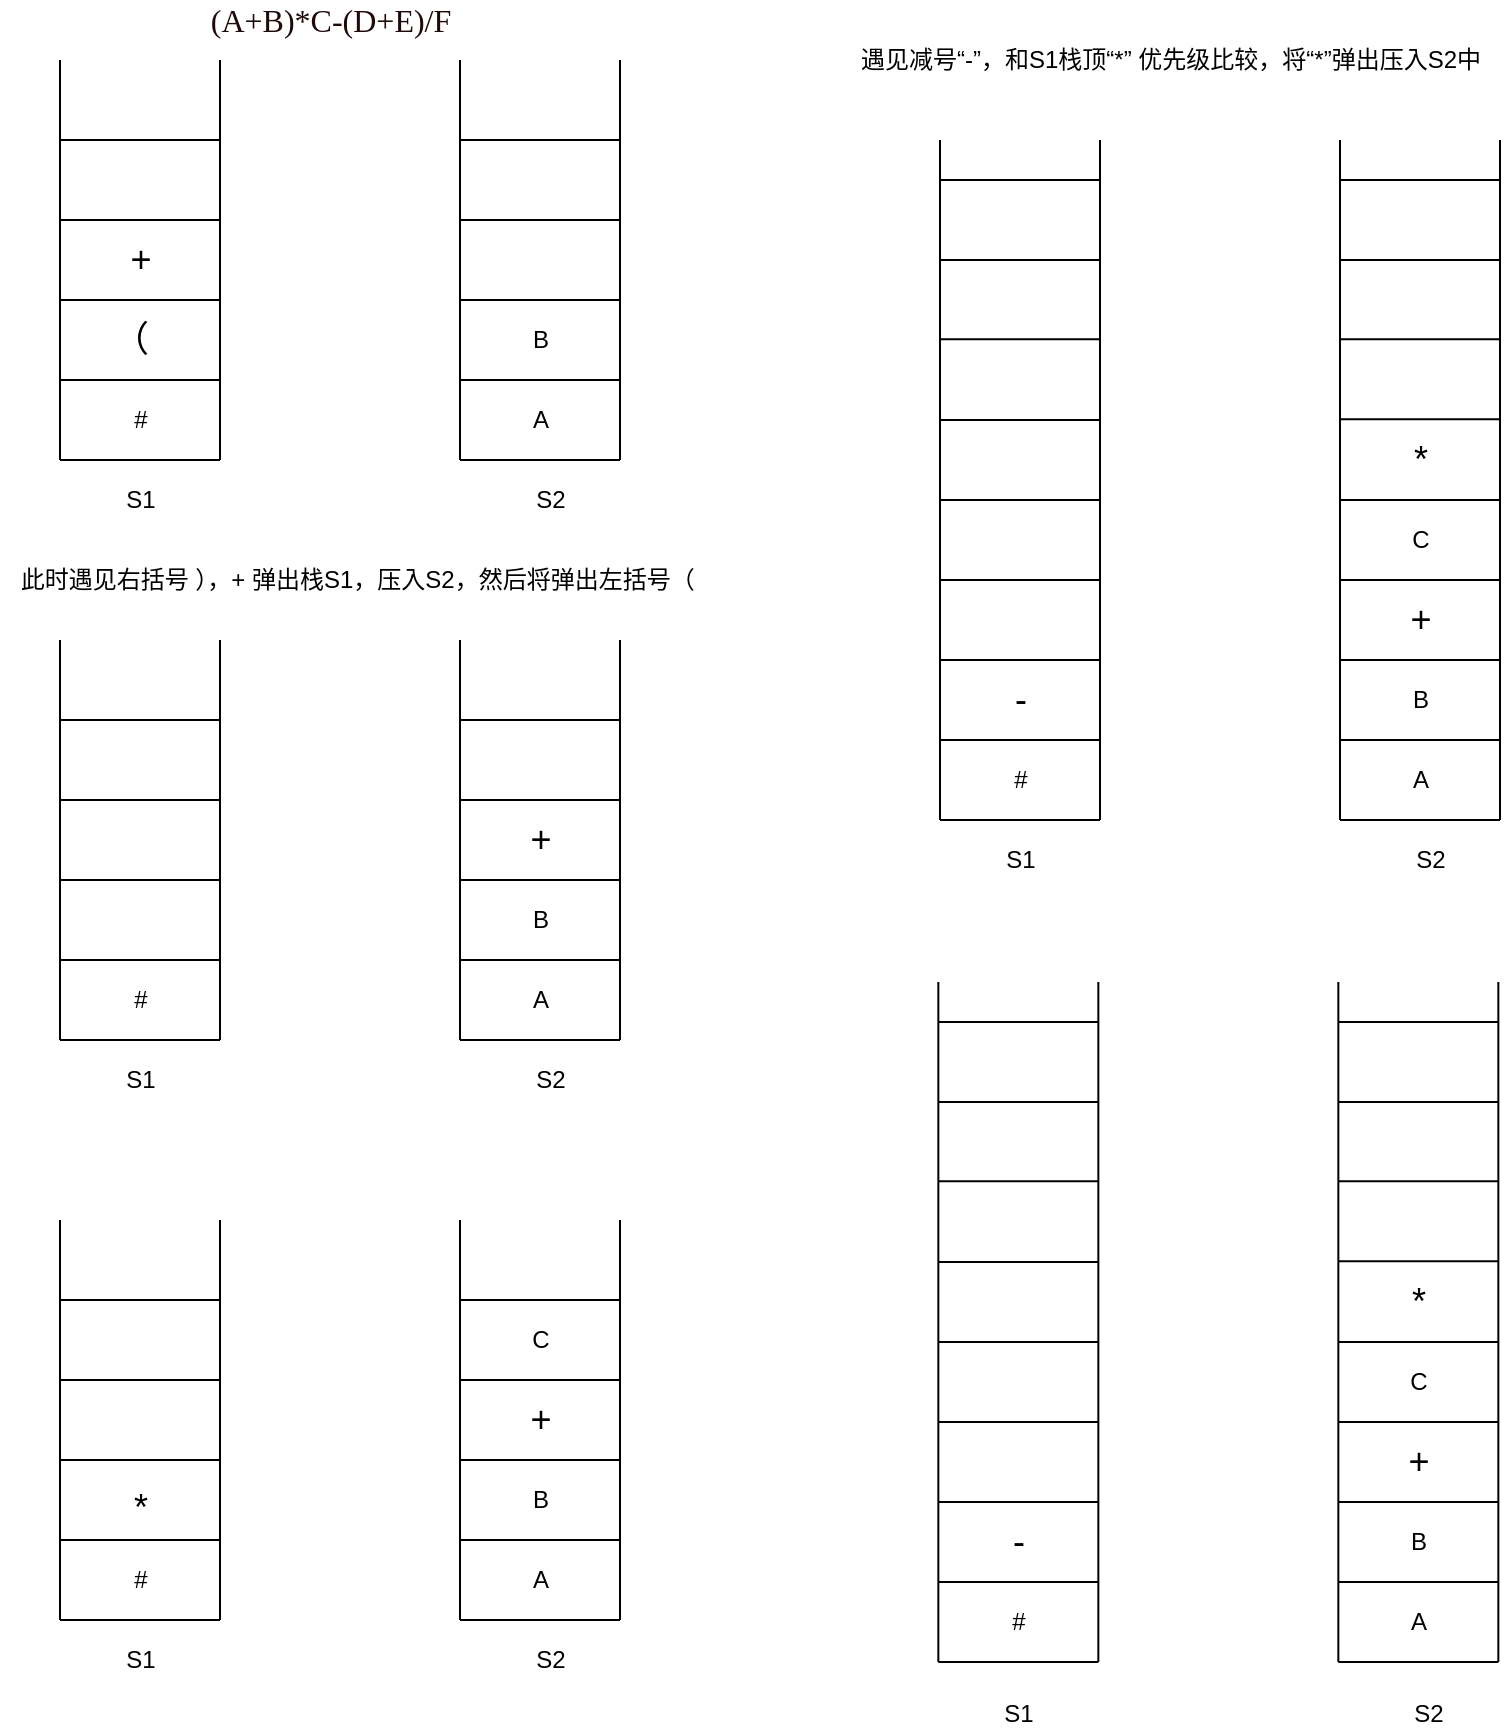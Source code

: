 <mxfile version="13.8.1" type="github">
  <diagram id="-xZGhbfr-7aLis0RJKou" name="Page-1">
    <mxGraphModel dx="828" dy="638" grid="1" gridSize="10" guides="1" tooltips="1" connect="1" arrows="1" fold="1" page="1" pageScale="1" pageWidth="827" pageHeight="1169" math="0" shadow="0">
      <root>
        <mxCell id="0" />
        <mxCell id="1" parent="0" />
        <mxCell id="ZxS1bqilCGus9LWndaY3-1" value="" style="endArrow=none;html=1;" edge="1" parent="1">
          <mxGeometry width="50" height="50" relative="1" as="geometry">
            <mxPoint x="40" y="240" as="sourcePoint" />
            <mxPoint x="40" y="40" as="targetPoint" />
          </mxGeometry>
        </mxCell>
        <mxCell id="ZxS1bqilCGus9LWndaY3-2" value="" style="endArrow=none;html=1;" edge="1" parent="1">
          <mxGeometry width="50" height="50" relative="1" as="geometry">
            <mxPoint x="120" y="240" as="sourcePoint" />
            <mxPoint x="120" y="40" as="targetPoint" />
          </mxGeometry>
        </mxCell>
        <mxCell id="ZxS1bqilCGus9LWndaY3-3" value="" style="endArrow=none;html=1;" edge="1" parent="1">
          <mxGeometry width="50" height="50" relative="1" as="geometry">
            <mxPoint x="40" y="240" as="sourcePoint" />
            <mxPoint x="120" y="240" as="targetPoint" />
          </mxGeometry>
        </mxCell>
        <mxCell id="ZxS1bqilCGus9LWndaY3-5" value="" style="endArrow=none;html=1;" edge="1" parent="1">
          <mxGeometry width="50" height="50" relative="1" as="geometry">
            <mxPoint x="40" y="200" as="sourcePoint" />
            <mxPoint x="120" y="200" as="targetPoint" />
            <Array as="points">
              <mxPoint x="70" y="200" />
            </Array>
          </mxGeometry>
        </mxCell>
        <mxCell id="ZxS1bqilCGus9LWndaY3-6" value="" style="endArrow=none;html=1;" edge="1" parent="1">
          <mxGeometry width="50" height="50" relative="1" as="geometry">
            <mxPoint x="40" y="160" as="sourcePoint" />
            <mxPoint x="120" y="160" as="targetPoint" />
          </mxGeometry>
        </mxCell>
        <mxCell id="ZxS1bqilCGus9LWndaY3-7" value="" style="endArrow=none;html=1;" edge="1" parent="1">
          <mxGeometry width="50" height="50" relative="1" as="geometry">
            <mxPoint x="40" y="120" as="sourcePoint" />
            <mxPoint x="120" y="120" as="targetPoint" />
          </mxGeometry>
        </mxCell>
        <mxCell id="ZxS1bqilCGus9LWndaY3-8" value="" style="endArrow=none;html=1;" edge="1" parent="1">
          <mxGeometry width="50" height="50" relative="1" as="geometry">
            <mxPoint x="40" y="80" as="sourcePoint" />
            <mxPoint x="120" y="80" as="targetPoint" />
          </mxGeometry>
        </mxCell>
        <mxCell id="ZxS1bqilCGus9LWndaY3-9" value="&lt;font style=&quot;font-size: 18px&quot;&gt;（&lt;/font&gt;" style="text;html=1;align=center;verticalAlign=middle;resizable=0;points=[];autosize=1;" vertex="1" parent="1">
          <mxGeometry x="60" y="170" width="30" height="20" as="geometry" />
        </mxCell>
        <mxCell id="ZxS1bqilCGus9LWndaY3-12" value="" style="endArrow=none;html=1;" edge="1" parent="1">
          <mxGeometry width="50" height="50" relative="1" as="geometry">
            <mxPoint x="240" y="240" as="sourcePoint" />
            <mxPoint x="240" y="40" as="targetPoint" />
          </mxGeometry>
        </mxCell>
        <mxCell id="ZxS1bqilCGus9LWndaY3-13" value="" style="endArrow=none;html=1;" edge="1" parent="1">
          <mxGeometry width="50" height="50" relative="1" as="geometry">
            <mxPoint x="240" y="240" as="sourcePoint" />
            <mxPoint x="320" y="240" as="targetPoint" />
          </mxGeometry>
        </mxCell>
        <mxCell id="ZxS1bqilCGus9LWndaY3-15" value="" style="endArrow=none;html=1;" edge="1" parent="1">
          <mxGeometry width="50" height="50" relative="1" as="geometry">
            <mxPoint x="320" y="240" as="sourcePoint" />
            <mxPoint x="320" y="40" as="targetPoint" />
          </mxGeometry>
        </mxCell>
        <mxCell id="ZxS1bqilCGus9LWndaY3-16" value="" style="endArrow=none;html=1;" edge="1" parent="1">
          <mxGeometry width="50" height="50" relative="1" as="geometry">
            <mxPoint x="240" y="200" as="sourcePoint" />
            <mxPoint x="320" y="200" as="targetPoint" />
          </mxGeometry>
        </mxCell>
        <mxCell id="ZxS1bqilCGus9LWndaY3-17" value="" style="endArrow=none;html=1;" edge="1" parent="1">
          <mxGeometry width="50" height="50" relative="1" as="geometry">
            <mxPoint x="240" y="160" as="sourcePoint" />
            <mxPoint x="320" y="160" as="targetPoint" />
          </mxGeometry>
        </mxCell>
        <mxCell id="ZxS1bqilCGus9LWndaY3-18" value="" style="endArrow=none;html=1;" edge="1" parent="1">
          <mxGeometry width="50" height="50" relative="1" as="geometry">
            <mxPoint x="240" y="120" as="sourcePoint" />
            <mxPoint x="320" y="120" as="targetPoint" />
          </mxGeometry>
        </mxCell>
        <mxCell id="ZxS1bqilCGus9LWndaY3-19" value="" style="endArrow=none;html=1;" edge="1" parent="1">
          <mxGeometry width="50" height="50" relative="1" as="geometry">
            <mxPoint x="240" y="80" as="sourcePoint" />
            <mxPoint x="320" y="80" as="targetPoint" />
          </mxGeometry>
        </mxCell>
        <mxCell id="ZxS1bqilCGus9LWndaY3-20" value="S1" style="text;html=1;align=center;verticalAlign=middle;resizable=0;points=[];autosize=1;" vertex="1" parent="1">
          <mxGeometry x="65" y="250" width="30" height="20" as="geometry" />
        </mxCell>
        <mxCell id="ZxS1bqilCGus9LWndaY3-21" value="S2" style="text;html=1;align=center;verticalAlign=middle;resizable=0;points=[];autosize=1;" vertex="1" parent="1">
          <mxGeometry x="270" y="250" width="30" height="20" as="geometry" />
        </mxCell>
        <mxCell id="ZxS1bqilCGus9LWndaY3-22" value="A" style="text;html=1;align=center;verticalAlign=middle;resizable=0;points=[];autosize=1;" vertex="1" parent="1">
          <mxGeometry x="270" y="210" width="20" height="20" as="geometry" />
        </mxCell>
        <mxCell id="ZxS1bqilCGus9LWndaY3-23" value="&lt;font style=&quot;font-size: 18px&quot;&gt;+&lt;/font&gt;" style="text;html=1;align=center;verticalAlign=middle;resizable=0;points=[];autosize=1;" vertex="1" parent="1">
          <mxGeometry x="65" y="130" width="30" height="20" as="geometry" />
        </mxCell>
        <mxCell id="ZxS1bqilCGus9LWndaY3-24" value="B" style="text;html=1;align=center;verticalAlign=middle;resizable=0;points=[];autosize=1;" vertex="1" parent="1">
          <mxGeometry x="270" y="170" width="20" height="20" as="geometry" />
        </mxCell>
        <mxCell id="ZxS1bqilCGus9LWndaY3-47" value="" style="endArrow=none;html=1;" edge="1" parent="1">
          <mxGeometry width="50" height="50" relative="1" as="geometry">
            <mxPoint x="40" y="530" as="sourcePoint" />
            <mxPoint x="40" y="330" as="targetPoint" />
          </mxGeometry>
        </mxCell>
        <mxCell id="ZxS1bqilCGus9LWndaY3-48" value="" style="endArrow=none;html=1;" edge="1" parent="1">
          <mxGeometry width="50" height="50" relative="1" as="geometry">
            <mxPoint x="120" y="530" as="sourcePoint" />
            <mxPoint x="120" y="330" as="targetPoint" />
          </mxGeometry>
        </mxCell>
        <mxCell id="ZxS1bqilCGus9LWndaY3-49" value="" style="endArrow=none;html=1;" edge="1" parent="1">
          <mxGeometry width="50" height="50" relative="1" as="geometry">
            <mxPoint x="40" y="530" as="sourcePoint" />
            <mxPoint x="120" y="530" as="targetPoint" />
          </mxGeometry>
        </mxCell>
        <mxCell id="ZxS1bqilCGus9LWndaY3-50" value="" style="endArrow=none;html=1;" edge="1" parent="1">
          <mxGeometry width="50" height="50" relative="1" as="geometry">
            <mxPoint x="40" y="490" as="sourcePoint" />
            <mxPoint x="120" y="490" as="targetPoint" />
            <Array as="points">
              <mxPoint x="70" y="490" />
            </Array>
          </mxGeometry>
        </mxCell>
        <mxCell id="ZxS1bqilCGus9LWndaY3-51" value="" style="endArrow=none;html=1;" edge="1" parent="1">
          <mxGeometry width="50" height="50" relative="1" as="geometry">
            <mxPoint x="40" y="450" as="sourcePoint" />
            <mxPoint x="120" y="450" as="targetPoint" />
          </mxGeometry>
        </mxCell>
        <mxCell id="ZxS1bqilCGus9LWndaY3-52" value="" style="endArrow=none;html=1;" edge="1" parent="1">
          <mxGeometry width="50" height="50" relative="1" as="geometry">
            <mxPoint x="40" y="410" as="sourcePoint" />
            <mxPoint x="120" y="410" as="targetPoint" />
          </mxGeometry>
        </mxCell>
        <mxCell id="ZxS1bqilCGus9LWndaY3-53" value="" style="endArrow=none;html=1;" edge="1" parent="1">
          <mxGeometry width="50" height="50" relative="1" as="geometry">
            <mxPoint x="40" y="370" as="sourcePoint" />
            <mxPoint x="120" y="370" as="targetPoint" />
          </mxGeometry>
        </mxCell>
        <mxCell id="ZxS1bqilCGus9LWndaY3-55" value="" style="endArrow=none;html=1;" edge="1" parent="1">
          <mxGeometry width="50" height="50" relative="1" as="geometry">
            <mxPoint x="240" y="530" as="sourcePoint" />
            <mxPoint x="240" y="330" as="targetPoint" />
          </mxGeometry>
        </mxCell>
        <mxCell id="ZxS1bqilCGus9LWndaY3-56" value="" style="endArrow=none;html=1;" edge="1" parent="1">
          <mxGeometry width="50" height="50" relative="1" as="geometry">
            <mxPoint x="240" y="530" as="sourcePoint" />
            <mxPoint x="320" y="530" as="targetPoint" />
          </mxGeometry>
        </mxCell>
        <mxCell id="ZxS1bqilCGus9LWndaY3-57" value="" style="endArrow=none;html=1;" edge="1" parent="1">
          <mxGeometry width="50" height="50" relative="1" as="geometry">
            <mxPoint x="320" y="530" as="sourcePoint" />
            <mxPoint x="320" y="330" as="targetPoint" />
          </mxGeometry>
        </mxCell>
        <mxCell id="ZxS1bqilCGus9LWndaY3-58" value="" style="endArrow=none;html=1;" edge="1" parent="1">
          <mxGeometry width="50" height="50" relative="1" as="geometry">
            <mxPoint x="240" y="490" as="sourcePoint" />
            <mxPoint x="320" y="490" as="targetPoint" />
          </mxGeometry>
        </mxCell>
        <mxCell id="ZxS1bqilCGus9LWndaY3-59" value="" style="endArrow=none;html=1;" edge="1" parent="1">
          <mxGeometry width="50" height="50" relative="1" as="geometry">
            <mxPoint x="240" y="450" as="sourcePoint" />
            <mxPoint x="320" y="450" as="targetPoint" />
          </mxGeometry>
        </mxCell>
        <mxCell id="ZxS1bqilCGus9LWndaY3-60" value="" style="endArrow=none;html=1;" edge="1" parent="1">
          <mxGeometry width="50" height="50" relative="1" as="geometry">
            <mxPoint x="240" y="410" as="sourcePoint" />
            <mxPoint x="320" y="410" as="targetPoint" />
          </mxGeometry>
        </mxCell>
        <mxCell id="ZxS1bqilCGus9LWndaY3-61" value="" style="endArrow=none;html=1;" edge="1" parent="1">
          <mxGeometry width="50" height="50" relative="1" as="geometry">
            <mxPoint x="240" y="370" as="sourcePoint" />
            <mxPoint x="320" y="370" as="targetPoint" />
          </mxGeometry>
        </mxCell>
        <mxCell id="ZxS1bqilCGus9LWndaY3-62" value="S1" style="text;html=1;align=center;verticalAlign=middle;resizable=0;points=[];autosize=1;" vertex="1" parent="1">
          <mxGeometry x="65" y="540" width="30" height="20" as="geometry" />
        </mxCell>
        <mxCell id="ZxS1bqilCGus9LWndaY3-63" value="S2" style="text;html=1;align=center;verticalAlign=middle;resizable=0;points=[];autosize=1;" vertex="1" parent="1">
          <mxGeometry x="270" y="540" width="30" height="20" as="geometry" />
        </mxCell>
        <mxCell id="ZxS1bqilCGus9LWndaY3-64" value="A" style="text;html=1;align=center;verticalAlign=middle;resizable=0;points=[];autosize=1;" vertex="1" parent="1">
          <mxGeometry x="270" y="500" width="20" height="20" as="geometry" />
        </mxCell>
        <mxCell id="ZxS1bqilCGus9LWndaY3-65" value="&lt;font style=&quot;font-size: 18px&quot;&gt;+&lt;/font&gt;" style="text;html=1;align=center;verticalAlign=middle;resizable=0;points=[];autosize=1;" vertex="1" parent="1">
          <mxGeometry x="265" y="420" width="30" height="20" as="geometry" />
        </mxCell>
        <mxCell id="ZxS1bqilCGus9LWndaY3-66" value="B" style="text;html=1;align=center;verticalAlign=middle;resizable=0;points=[];autosize=1;" vertex="1" parent="1">
          <mxGeometry x="270" y="460" width="20" height="20" as="geometry" />
        </mxCell>
        <mxCell id="ZxS1bqilCGus9LWndaY3-67" value="此时遇见右括号 ），+ 弹出栈S1，压入S2，然后将弹出左括号（&amp;nbsp;" style="text;html=1;align=center;verticalAlign=middle;resizable=0;points=[];autosize=1;" vertex="1" parent="1">
          <mxGeometry x="10" y="290" width="360" height="20" as="geometry" />
        </mxCell>
        <mxCell id="ZxS1bqilCGus9LWndaY3-68" value="&lt;span class=&quot;md-plain&quot; style=&quot;box-sizing: border-box ; color: rgb(31 , 9 , 9) ; font-family: &amp;#34;pt serif&amp;#34; , &amp;#34;times new roman&amp;#34; , &amp;#34;times&amp;#34; , serif ; font-size: 16px&quot;&gt;(A+B)*&lt;/span&gt;&lt;span class=&quot;md-plain&quot; style=&quot;box-sizing: border-box ; color: rgb(31 , 9 , 9) ; font-family: &amp;#34;pt serif&amp;#34; , &amp;#34;times new roman&amp;#34; , &amp;#34;times&amp;#34; , serif ; font-size: 16px&quot;&gt;C-(D+E)/F&lt;/span&gt;" style="text;html=1;align=center;verticalAlign=middle;resizable=0;points=[];autosize=1;" vertex="1" parent="1">
          <mxGeometry x="110" y="10" width="130" height="20" as="geometry" />
        </mxCell>
        <mxCell id="ZxS1bqilCGus9LWndaY3-152" value="" style="endArrow=none;html=1;" edge="1" parent="1">
          <mxGeometry width="50" height="50" relative="1" as="geometry">
            <mxPoint x="40" y="820" as="sourcePoint" />
            <mxPoint x="40" y="620" as="targetPoint" />
          </mxGeometry>
        </mxCell>
        <mxCell id="ZxS1bqilCGus9LWndaY3-153" value="" style="endArrow=none;html=1;" edge="1" parent="1">
          <mxGeometry width="50" height="50" relative="1" as="geometry">
            <mxPoint x="120" y="820" as="sourcePoint" />
            <mxPoint x="120" y="620" as="targetPoint" />
          </mxGeometry>
        </mxCell>
        <mxCell id="ZxS1bqilCGus9LWndaY3-154" value="" style="endArrow=none;html=1;" edge="1" parent="1">
          <mxGeometry width="50" height="50" relative="1" as="geometry">
            <mxPoint x="40" y="820" as="sourcePoint" />
            <mxPoint x="120" y="820" as="targetPoint" />
          </mxGeometry>
        </mxCell>
        <mxCell id="ZxS1bqilCGus9LWndaY3-155" value="" style="endArrow=none;html=1;" edge="1" parent="1">
          <mxGeometry width="50" height="50" relative="1" as="geometry">
            <mxPoint x="40" y="780" as="sourcePoint" />
            <mxPoint x="120" y="780" as="targetPoint" />
            <Array as="points">
              <mxPoint x="70" y="780" />
            </Array>
          </mxGeometry>
        </mxCell>
        <mxCell id="ZxS1bqilCGus9LWndaY3-156" value="" style="endArrow=none;html=1;" edge="1" parent="1">
          <mxGeometry width="50" height="50" relative="1" as="geometry">
            <mxPoint x="40" y="740" as="sourcePoint" />
            <mxPoint x="120" y="740" as="targetPoint" />
          </mxGeometry>
        </mxCell>
        <mxCell id="ZxS1bqilCGus9LWndaY3-157" value="" style="endArrow=none;html=1;" edge="1" parent="1">
          <mxGeometry width="50" height="50" relative="1" as="geometry">
            <mxPoint x="40" y="700" as="sourcePoint" />
            <mxPoint x="120" y="700" as="targetPoint" />
          </mxGeometry>
        </mxCell>
        <mxCell id="ZxS1bqilCGus9LWndaY3-158" value="" style="endArrow=none;html=1;" edge="1" parent="1">
          <mxGeometry width="50" height="50" relative="1" as="geometry">
            <mxPoint x="40" y="660" as="sourcePoint" />
            <mxPoint x="120" y="660" as="targetPoint" />
          </mxGeometry>
        </mxCell>
        <mxCell id="ZxS1bqilCGus9LWndaY3-159" value="" style="endArrow=none;html=1;" edge="1" parent="1">
          <mxGeometry width="50" height="50" relative="1" as="geometry">
            <mxPoint x="240" y="820" as="sourcePoint" />
            <mxPoint x="240" y="620" as="targetPoint" />
          </mxGeometry>
        </mxCell>
        <mxCell id="ZxS1bqilCGus9LWndaY3-160" value="" style="endArrow=none;html=1;" edge="1" parent="1">
          <mxGeometry width="50" height="50" relative="1" as="geometry">
            <mxPoint x="240" y="820" as="sourcePoint" />
            <mxPoint x="320" y="820" as="targetPoint" />
          </mxGeometry>
        </mxCell>
        <mxCell id="ZxS1bqilCGus9LWndaY3-161" value="" style="endArrow=none;html=1;" edge="1" parent="1">
          <mxGeometry width="50" height="50" relative="1" as="geometry">
            <mxPoint x="320" y="820" as="sourcePoint" />
            <mxPoint x="320" y="620" as="targetPoint" />
          </mxGeometry>
        </mxCell>
        <mxCell id="ZxS1bqilCGus9LWndaY3-162" value="" style="endArrow=none;html=1;" edge="1" parent="1">
          <mxGeometry width="50" height="50" relative="1" as="geometry">
            <mxPoint x="240" y="780" as="sourcePoint" />
            <mxPoint x="320" y="780" as="targetPoint" />
          </mxGeometry>
        </mxCell>
        <mxCell id="ZxS1bqilCGus9LWndaY3-163" value="" style="endArrow=none;html=1;" edge="1" parent="1">
          <mxGeometry width="50" height="50" relative="1" as="geometry">
            <mxPoint x="240" y="740" as="sourcePoint" />
            <mxPoint x="320" y="740" as="targetPoint" />
          </mxGeometry>
        </mxCell>
        <mxCell id="ZxS1bqilCGus9LWndaY3-164" value="" style="endArrow=none;html=1;" edge="1" parent="1">
          <mxGeometry width="50" height="50" relative="1" as="geometry">
            <mxPoint x="240" y="700" as="sourcePoint" />
            <mxPoint x="320" y="700" as="targetPoint" />
          </mxGeometry>
        </mxCell>
        <mxCell id="ZxS1bqilCGus9LWndaY3-165" value="" style="endArrow=none;html=1;" edge="1" parent="1">
          <mxGeometry width="50" height="50" relative="1" as="geometry">
            <mxPoint x="240" y="660" as="sourcePoint" />
            <mxPoint x="320" y="660" as="targetPoint" />
          </mxGeometry>
        </mxCell>
        <mxCell id="ZxS1bqilCGus9LWndaY3-166" value="S1" style="text;html=1;align=center;verticalAlign=middle;resizable=0;points=[];autosize=1;" vertex="1" parent="1">
          <mxGeometry x="65" y="830" width="30" height="20" as="geometry" />
        </mxCell>
        <mxCell id="ZxS1bqilCGus9LWndaY3-167" value="S2" style="text;html=1;align=center;verticalAlign=middle;resizable=0;points=[];autosize=1;" vertex="1" parent="1">
          <mxGeometry x="270" y="830" width="30" height="20" as="geometry" />
        </mxCell>
        <mxCell id="ZxS1bqilCGus9LWndaY3-168" value="A" style="text;html=1;align=center;verticalAlign=middle;resizable=0;points=[];autosize=1;" vertex="1" parent="1">
          <mxGeometry x="270" y="790" width="20" height="20" as="geometry" />
        </mxCell>
        <mxCell id="ZxS1bqilCGus9LWndaY3-169" value="&lt;font style=&quot;font-size: 18px&quot;&gt;+&lt;/font&gt;" style="text;html=1;align=center;verticalAlign=middle;resizable=0;points=[];autosize=1;" vertex="1" parent="1">
          <mxGeometry x="265" y="710" width="30" height="20" as="geometry" />
        </mxCell>
        <mxCell id="ZxS1bqilCGus9LWndaY3-170" value="B" style="text;html=1;align=center;verticalAlign=middle;resizable=0;points=[];autosize=1;" vertex="1" parent="1">
          <mxGeometry x="270" y="750" width="20" height="20" as="geometry" />
        </mxCell>
        <mxCell id="ZxS1bqilCGus9LWndaY3-171" value="&lt;font style=&quot;font-size: 18px&quot;&gt;*&lt;/font&gt;" style="text;html=1;align=center;verticalAlign=middle;resizable=0;points=[];autosize=1;" vertex="1" parent="1">
          <mxGeometry x="70" y="754" width="20" height="20" as="geometry" />
        </mxCell>
        <mxCell id="ZxS1bqilCGus9LWndaY3-172" value="C" style="text;html=1;align=center;verticalAlign=middle;resizable=0;points=[];autosize=1;" vertex="1" parent="1">
          <mxGeometry x="270" y="670" width="20" height="20" as="geometry" />
        </mxCell>
        <mxCell id="ZxS1bqilCGus9LWndaY3-192" value="" style="endArrow=none;html=1;" edge="1" parent="1">
          <mxGeometry width="50" height="50" relative="1" as="geometry">
            <mxPoint x="480" y="420" as="sourcePoint" />
            <mxPoint x="480" y="80" as="targetPoint" />
          </mxGeometry>
        </mxCell>
        <mxCell id="ZxS1bqilCGus9LWndaY3-193" value="" style="endArrow=none;html=1;" edge="1" parent="1">
          <mxGeometry width="50" height="50" relative="1" as="geometry">
            <mxPoint x="560" y="420" as="sourcePoint" />
            <mxPoint x="560" y="80" as="targetPoint" />
          </mxGeometry>
        </mxCell>
        <mxCell id="ZxS1bqilCGus9LWndaY3-194" value="" style="endArrow=none;html=1;" edge="1" parent="1">
          <mxGeometry width="50" height="50" relative="1" as="geometry">
            <mxPoint x="480" y="420" as="sourcePoint" />
            <mxPoint x="560" y="420" as="targetPoint" />
          </mxGeometry>
        </mxCell>
        <mxCell id="ZxS1bqilCGus9LWndaY3-195" value="" style="endArrow=none;html=1;" edge="1" parent="1">
          <mxGeometry width="50" height="50" relative="1" as="geometry">
            <mxPoint x="480" y="380" as="sourcePoint" />
            <mxPoint x="560" y="380" as="targetPoint" />
            <Array as="points">
              <mxPoint x="510" y="380" />
            </Array>
          </mxGeometry>
        </mxCell>
        <mxCell id="ZxS1bqilCGus9LWndaY3-196" value="" style="endArrow=none;html=1;" edge="1" parent="1">
          <mxGeometry width="50" height="50" relative="1" as="geometry">
            <mxPoint x="480" y="340" as="sourcePoint" />
            <mxPoint x="560" y="340" as="targetPoint" />
          </mxGeometry>
        </mxCell>
        <mxCell id="ZxS1bqilCGus9LWndaY3-197" value="" style="endArrow=none;html=1;" edge="1" parent="1">
          <mxGeometry width="50" height="50" relative="1" as="geometry">
            <mxPoint x="480" y="300" as="sourcePoint" />
            <mxPoint x="560" y="300" as="targetPoint" />
          </mxGeometry>
        </mxCell>
        <mxCell id="ZxS1bqilCGus9LWndaY3-198" value="" style="endArrow=none;html=1;" edge="1" parent="1">
          <mxGeometry width="50" height="50" relative="1" as="geometry">
            <mxPoint x="480" y="260" as="sourcePoint" />
            <mxPoint x="560" y="260" as="targetPoint" />
          </mxGeometry>
        </mxCell>
        <mxCell id="ZxS1bqilCGus9LWndaY3-199" value="" style="endArrow=none;html=1;" edge="1" parent="1">
          <mxGeometry width="50" height="50" relative="1" as="geometry">
            <mxPoint x="680" y="420" as="sourcePoint" />
            <mxPoint x="680" y="80" as="targetPoint" />
          </mxGeometry>
        </mxCell>
        <mxCell id="ZxS1bqilCGus9LWndaY3-200" value="" style="endArrow=none;html=1;" edge="1" parent="1">
          <mxGeometry width="50" height="50" relative="1" as="geometry">
            <mxPoint x="680" y="420" as="sourcePoint" />
            <mxPoint x="760" y="420" as="targetPoint" />
          </mxGeometry>
        </mxCell>
        <mxCell id="ZxS1bqilCGus9LWndaY3-201" value="" style="endArrow=none;html=1;" edge="1" parent="1">
          <mxGeometry width="50" height="50" relative="1" as="geometry">
            <mxPoint x="760" y="420" as="sourcePoint" />
            <mxPoint x="760" y="80" as="targetPoint" />
          </mxGeometry>
        </mxCell>
        <mxCell id="ZxS1bqilCGus9LWndaY3-202" value="" style="endArrow=none;html=1;" edge="1" parent="1">
          <mxGeometry width="50" height="50" relative="1" as="geometry">
            <mxPoint x="680" y="380" as="sourcePoint" />
            <mxPoint x="760" y="380" as="targetPoint" />
          </mxGeometry>
        </mxCell>
        <mxCell id="ZxS1bqilCGus9LWndaY3-203" value="" style="endArrow=none;html=1;" edge="1" parent="1">
          <mxGeometry width="50" height="50" relative="1" as="geometry">
            <mxPoint x="680" y="340" as="sourcePoint" />
            <mxPoint x="760" y="340" as="targetPoint" />
          </mxGeometry>
        </mxCell>
        <mxCell id="ZxS1bqilCGus9LWndaY3-204" value="" style="endArrow=none;html=1;" edge="1" parent="1">
          <mxGeometry width="50" height="50" relative="1" as="geometry">
            <mxPoint x="680" y="300" as="sourcePoint" />
            <mxPoint x="760" y="300" as="targetPoint" />
          </mxGeometry>
        </mxCell>
        <mxCell id="ZxS1bqilCGus9LWndaY3-205" value="" style="endArrow=none;html=1;" edge="1" parent="1">
          <mxGeometry width="50" height="50" relative="1" as="geometry">
            <mxPoint x="680" y="260" as="sourcePoint" />
            <mxPoint x="760" y="260" as="targetPoint" />
          </mxGeometry>
        </mxCell>
        <mxCell id="ZxS1bqilCGus9LWndaY3-206" value="S1" style="text;html=1;align=center;verticalAlign=middle;resizable=0;points=[];autosize=1;" vertex="1" parent="1">
          <mxGeometry x="505" y="430" width="30" height="20" as="geometry" />
        </mxCell>
        <mxCell id="ZxS1bqilCGus9LWndaY3-207" value="S2" style="text;html=1;align=center;verticalAlign=middle;resizable=0;points=[];autosize=1;" vertex="1" parent="1">
          <mxGeometry x="710" y="430" width="30" height="20" as="geometry" />
        </mxCell>
        <mxCell id="ZxS1bqilCGus9LWndaY3-208" value="A" style="text;html=1;align=center;verticalAlign=middle;resizable=0;points=[];autosize=1;" vertex="1" parent="1">
          <mxGeometry x="710" y="390" width="20" height="20" as="geometry" />
        </mxCell>
        <mxCell id="ZxS1bqilCGus9LWndaY3-209" value="&lt;font style=&quot;font-size: 18px&quot;&gt;+&lt;/font&gt;" style="text;html=1;align=center;verticalAlign=middle;resizable=0;points=[];autosize=1;" vertex="1" parent="1">
          <mxGeometry x="705" y="310" width="30" height="20" as="geometry" />
        </mxCell>
        <mxCell id="ZxS1bqilCGus9LWndaY3-210" value="B" style="text;html=1;align=center;verticalAlign=middle;resizable=0;points=[];autosize=1;" vertex="1" parent="1">
          <mxGeometry x="710" y="350" width="20" height="20" as="geometry" />
        </mxCell>
        <mxCell id="ZxS1bqilCGus9LWndaY3-211" value="&lt;font style=&quot;font-size: 18px&quot;&gt;*&lt;/font&gt;" style="text;html=1;align=center;verticalAlign=middle;resizable=0;points=[];autosize=1;" vertex="1" parent="1">
          <mxGeometry x="710" y="230" width="20" height="20" as="geometry" />
        </mxCell>
        <mxCell id="ZxS1bqilCGus9LWndaY3-212" value="C" style="text;html=1;align=center;verticalAlign=middle;resizable=0;points=[];autosize=1;" vertex="1" parent="1">
          <mxGeometry x="710" y="270" width="20" height="20" as="geometry" />
        </mxCell>
        <mxCell id="ZxS1bqilCGus9LWndaY3-213" value="" style="endArrow=none;html=1;" edge="1" parent="1">
          <mxGeometry width="50" height="50" relative="1" as="geometry">
            <mxPoint x="480" y="220" as="sourcePoint" />
            <mxPoint x="560" y="220" as="targetPoint" />
          </mxGeometry>
        </mxCell>
        <mxCell id="ZxS1bqilCGus9LWndaY3-214" value="" style="endArrow=none;html=1;" edge="1" parent="1">
          <mxGeometry width="50" height="50" relative="1" as="geometry">
            <mxPoint x="480" y="179.58" as="sourcePoint" />
            <mxPoint x="560" y="179.58" as="targetPoint" />
          </mxGeometry>
        </mxCell>
        <mxCell id="ZxS1bqilCGus9LWndaY3-215" value="" style="endArrow=none;html=1;" edge="1" parent="1">
          <mxGeometry width="50" height="50" relative="1" as="geometry">
            <mxPoint x="480" y="140.0" as="sourcePoint" />
            <mxPoint x="560" y="140.0" as="targetPoint" />
          </mxGeometry>
        </mxCell>
        <mxCell id="ZxS1bqilCGus9LWndaY3-216" value="" style="endArrow=none;html=1;" edge="1" parent="1">
          <mxGeometry width="50" height="50" relative="1" as="geometry">
            <mxPoint x="480" y="100" as="sourcePoint" />
            <mxPoint x="560" y="100" as="targetPoint" />
          </mxGeometry>
        </mxCell>
        <mxCell id="ZxS1bqilCGus9LWndaY3-217" value="" style="endArrow=none;html=1;" edge="1" parent="1">
          <mxGeometry width="50" height="50" relative="1" as="geometry">
            <mxPoint x="680" y="219.58" as="sourcePoint" />
            <mxPoint x="760" y="219.58" as="targetPoint" />
            <Array as="points">
              <mxPoint x="720" y="219.58" />
            </Array>
          </mxGeometry>
        </mxCell>
        <mxCell id="ZxS1bqilCGus9LWndaY3-218" value="" style="endArrow=none;html=1;" edge="1" parent="1">
          <mxGeometry width="50" height="50" relative="1" as="geometry">
            <mxPoint x="680" y="140.0" as="sourcePoint" />
            <mxPoint x="760" y="140.0" as="targetPoint" />
            <Array as="points">
              <mxPoint x="720" y="140" />
            </Array>
          </mxGeometry>
        </mxCell>
        <mxCell id="ZxS1bqilCGus9LWndaY3-219" value="" style="endArrow=none;html=1;" edge="1" parent="1">
          <mxGeometry width="50" height="50" relative="1" as="geometry">
            <mxPoint x="680" y="179.58" as="sourcePoint" />
            <mxPoint x="760" y="179.58" as="targetPoint" />
            <Array as="points">
              <mxPoint x="720" y="179.58" />
            </Array>
          </mxGeometry>
        </mxCell>
        <mxCell id="ZxS1bqilCGus9LWndaY3-220" value="遇见减号“-”，和S1栈顶“*” 优先级比较，将“*”弹出压入S2中" style="text;html=1;align=center;verticalAlign=middle;resizable=0;points=[];autosize=1;" vertex="1" parent="1">
          <mxGeometry x="430" y="30" width="330" height="20" as="geometry" />
        </mxCell>
        <mxCell id="ZxS1bqilCGus9LWndaY3-221" value="#" style="text;html=1;align=center;verticalAlign=middle;resizable=0;points=[];autosize=1;" vertex="1" parent="1">
          <mxGeometry x="70" y="210" width="20" height="20" as="geometry" />
        </mxCell>
        <mxCell id="ZxS1bqilCGus9LWndaY3-222" value="#" style="text;html=1;align=center;verticalAlign=middle;resizable=0;points=[];autosize=1;" vertex="1" parent="1">
          <mxGeometry x="70" y="500" width="20" height="20" as="geometry" />
        </mxCell>
        <mxCell id="ZxS1bqilCGus9LWndaY3-223" value="#" style="text;html=1;align=center;verticalAlign=middle;resizable=0;points=[];autosize=1;" vertex="1" parent="1">
          <mxGeometry x="70" y="790" width="20" height="20" as="geometry" />
        </mxCell>
        <mxCell id="ZxS1bqilCGus9LWndaY3-224" value="#" style="text;html=1;align=center;verticalAlign=middle;resizable=0;points=[];autosize=1;" vertex="1" parent="1">
          <mxGeometry x="510" y="390" width="20" height="20" as="geometry" />
        </mxCell>
        <mxCell id="ZxS1bqilCGus9LWndaY3-225" value="&lt;font style=&quot;font-size: 18px&quot;&gt;-&lt;/font&gt;" style="text;html=1;align=center;verticalAlign=middle;resizable=0;points=[];autosize=1;" vertex="1" parent="1">
          <mxGeometry x="510" y="350" width="20" height="20" as="geometry" />
        </mxCell>
        <mxCell id="ZxS1bqilCGus9LWndaY3-226" value="" style="endArrow=none;html=1;" edge="1" parent="1">
          <mxGeometry width="50" height="50" relative="1" as="geometry">
            <mxPoint x="680" y="100.0" as="sourcePoint" />
            <mxPoint x="760" y="100.0" as="targetPoint" />
            <Array as="points">
              <mxPoint x="720" y="100" />
            </Array>
          </mxGeometry>
        </mxCell>
        <mxCell id="ZxS1bqilCGus9LWndaY3-228" value="" style="endArrow=none;html=1;" edge="1" parent="1">
          <mxGeometry width="50" height="50" relative="1" as="geometry">
            <mxPoint x="479.17" y="841" as="sourcePoint" />
            <mxPoint x="479.17" y="501" as="targetPoint" />
          </mxGeometry>
        </mxCell>
        <mxCell id="ZxS1bqilCGus9LWndaY3-229" value="" style="endArrow=none;html=1;" edge="1" parent="1">
          <mxGeometry width="50" height="50" relative="1" as="geometry">
            <mxPoint x="559.17" y="841" as="sourcePoint" />
            <mxPoint x="559.17" y="501" as="targetPoint" />
          </mxGeometry>
        </mxCell>
        <mxCell id="ZxS1bqilCGus9LWndaY3-230" value="" style="endArrow=none;html=1;" edge="1" parent="1">
          <mxGeometry width="50" height="50" relative="1" as="geometry">
            <mxPoint x="479.17" y="841" as="sourcePoint" />
            <mxPoint x="559.17" y="841" as="targetPoint" />
          </mxGeometry>
        </mxCell>
        <mxCell id="ZxS1bqilCGus9LWndaY3-231" value="" style="endArrow=none;html=1;" edge="1" parent="1">
          <mxGeometry width="50" height="50" relative="1" as="geometry">
            <mxPoint x="479.17" y="801" as="sourcePoint" />
            <mxPoint x="559.17" y="801" as="targetPoint" />
            <Array as="points">
              <mxPoint x="509.17" y="801" />
            </Array>
          </mxGeometry>
        </mxCell>
        <mxCell id="ZxS1bqilCGus9LWndaY3-232" value="" style="endArrow=none;html=1;" edge="1" parent="1">
          <mxGeometry width="50" height="50" relative="1" as="geometry">
            <mxPoint x="479.17" y="761" as="sourcePoint" />
            <mxPoint x="559.17" y="761" as="targetPoint" />
          </mxGeometry>
        </mxCell>
        <mxCell id="ZxS1bqilCGus9LWndaY3-233" value="" style="endArrow=none;html=1;" edge="1" parent="1">
          <mxGeometry width="50" height="50" relative="1" as="geometry">
            <mxPoint x="479.17" y="721" as="sourcePoint" />
            <mxPoint x="559.17" y="721" as="targetPoint" />
          </mxGeometry>
        </mxCell>
        <mxCell id="ZxS1bqilCGus9LWndaY3-234" value="" style="endArrow=none;html=1;" edge="1" parent="1">
          <mxGeometry width="50" height="50" relative="1" as="geometry">
            <mxPoint x="479.17" y="681" as="sourcePoint" />
            <mxPoint x="559.17" y="681" as="targetPoint" />
          </mxGeometry>
        </mxCell>
        <mxCell id="ZxS1bqilCGus9LWndaY3-235" value="" style="endArrow=none;html=1;" edge="1" parent="1">
          <mxGeometry width="50" height="50" relative="1" as="geometry">
            <mxPoint x="679.17" y="841" as="sourcePoint" />
            <mxPoint x="679.17" y="501" as="targetPoint" />
          </mxGeometry>
        </mxCell>
        <mxCell id="ZxS1bqilCGus9LWndaY3-236" value="" style="endArrow=none;html=1;" edge="1" parent="1">
          <mxGeometry width="50" height="50" relative="1" as="geometry">
            <mxPoint x="679.17" y="841" as="sourcePoint" />
            <mxPoint x="759.17" y="841" as="targetPoint" />
          </mxGeometry>
        </mxCell>
        <mxCell id="ZxS1bqilCGus9LWndaY3-237" value="" style="endArrow=none;html=1;" edge="1" parent="1">
          <mxGeometry width="50" height="50" relative="1" as="geometry">
            <mxPoint x="759.17" y="841" as="sourcePoint" />
            <mxPoint x="759.17" y="501" as="targetPoint" />
          </mxGeometry>
        </mxCell>
        <mxCell id="ZxS1bqilCGus9LWndaY3-238" value="" style="endArrow=none;html=1;" edge="1" parent="1">
          <mxGeometry width="50" height="50" relative="1" as="geometry">
            <mxPoint x="679.17" y="801" as="sourcePoint" />
            <mxPoint x="759.17" y="801" as="targetPoint" />
          </mxGeometry>
        </mxCell>
        <mxCell id="ZxS1bqilCGus9LWndaY3-239" value="" style="endArrow=none;html=1;" edge="1" parent="1">
          <mxGeometry width="50" height="50" relative="1" as="geometry">
            <mxPoint x="679.17" y="761" as="sourcePoint" />
            <mxPoint x="759.17" y="761" as="targetPoint" />
          </mxGeometry>
        </mxCell>
        <mxCell id="ZxS1bqilCGus9LWndaY3-240" value="" style="endArrow=none;html=1;" edge="1" parent="1">
          <mxGeometry width="50" height="50" relative="1" as="geometry">
            <mxPoint x="679.17" y="721" as="sourcePoint" />
            <mxPoint x="759.17" y="721" as="targetPoint" />
          </mxGeometry>
        </mxCell>
        <mxCell id="ZxS1bqilCGus9LWndaY3-241" value="" style="endArrow=none;html=1;" edge="1" parent="1">
          <mxGeometry width="50" height="50" relative="1" as="geometry">
            <mxPoint x="679.17" y="681" as="sourcePoint" />
            <mxPoint x="759.17" y="681" as="targetPoint" />
          </mxGeometry>
        </mxCell>
        <mxCell id="ZxS1bqilCGus9LWndaY3-242" value="S1" style="text;html=1;align=center;verticalAlign=middle;resizable=0;points=[];autosize=1;" vertex="1" parent="1">
          <mxGeometry x="504.17" y="857" width="30" height="20" as="geometry" />
        </mxCell>
        <mxCell id="ZxS1bqilCGus9LWndaY3-243" value="S2" style="text;html=1;align=center;verticalAlign=middle;resizable=0;points=[];autosize=1;" vertex="1" parent="1">
          <mxGeometry x="709.17" y="857" width="30" height="20" as="geometry" />
        </mxCell>
        <mxCell id="ZxS1bqilCGus9LWndaY3-244" value="A" style="text;html=1;align=center;verticalAlign=middle;resizable=0;points=[];autosize=1;" vertex="1" parent="1">
          <mxGeometry x="709.17" y="811" width="20" height="20" as="geometry" />
        </mxCell>
        <mxCell id="ZxS1bqilCGus9LWndaY3-245" value="&lt;font style=&quot;font-size: 18px&quot;&gt;+&lt;/font&gt;" style="text;html=1;align=center;verticalAlign=middle;resizable=0;points=[];autosize=1;" vertex="1" parent="1">
          <mxGeometry x="704.17" y="731" width="30" height="20" as="geometry" />
        </mxCell>
        <mxCell id="ZxS1bqilCGus9LWndaY3-246" value="B" style="text;html=1;align=center;verticalAlign=middle;resizable=0;points=[];autosize=1;" vertex="1" parent="1">
          <mxGeometry x="709.17" y="771" width="20" height="20" as="geometry" />
        </mxCell>
        <mxCell id="ZxS1bqilCGus9LWndaY3-247" value="&lt;font style=&quot;font-size: 18px&quot;&gt;*&lt;/font&gt;" style="text;html=1;align=center;verticalAlign=middle;resizable=0;points=[];autosize=1;" vertex="1" parent="1">
          <mxGeometry x="709.17" y="651" width="20" height="20" as="geometry" />
        </mxCell>
        <mxCell id="ZxS1bqilCGus9LWndaY3-248" value="C" style="text;html=1;align=center;verticalAlign=middle;resizable=0;points=[];autosize=1;" vertex="1" parent="1">
          <mxGeometry x="709.17" y="691" width="20" height="20" as="geometry" />
        </mxCell>
        <mxCell id="ZxS1bqilCGus9LWndaY3-249" value="" style="endArrow=none;html=1;" edge="1" parent="1">
          <mxGeometry width="50" height="50" relative="1" as="geometry">
            <mxPoint x="479.17" y="641" as="sourcePoint" />
            <mxPoint x="559.17" y="641" as="targetPoint" />
          </mxGeometry>
        </mxCell>
        <mxCell id="ZxS1bqilCGus9LWndaY3-250" value="" style="endArrow=none;html=1;" edge="1" parent="1">
          <mxGeometry width="50" height="50" relative="1" as="geometry">
            <mxPoint x="479.17" y="600.58" as="sourcePoint" />
            <mxPoint x="559.17" y="600.58" as="targetPoint" />
          </mxGeometry>
        </mxCell>
        <mxCell id="ZxS1bqilCGus9LWndaY3-251" value="" style="endArrow=none;html=1;" edge="1" parent="1">
          <mxGeometry width="50" height="50" relative="1" as="geometry">
            <mxPoint x="479.17" y="561" as="sourcePoint" />
            <mxPoint x="559.17" y="561" as="targetPoint" />
          </mxGeometry>
        </mxCell>
        <mxCell id="ZxS1bqilCGus9LWndaY3-252" value="" style="endArrow=none;html=1;" edge="1" parent="1">
          <mxGeometry width="50" height="50" relative="1" as="geometry">
            <mxPoint x="479.17" y="521" as="sourcePoint" />
            <mxPoint x="559.17" y="521" as="targetPoint" />
          </mxGeometry>
        </mxCell>
        <mxCell id="ZxS1bqilCGus9LWndaY3-253" value="" style="endArrow=none;html=1;" edge="1" parent="1">
          <mxGeometry width="50" height="50" relative="1" as="geometry">
            <mxPoint x="679.17" y="640.58" as="sourcePoint" />
            <mxPoint x="759.17" y="640.58" as="targetPoint" />
            <Array as="points">
              <mxPoint x="719.17" y="640.58" />
            </Array>
          </mxGeometry>
        </mxCell>
        <mxCell id="ZxS1bqilCGus9LWndaY3-254" value="" style="endArrow=none;html=1;" edge="1" parent="1">
          <mxGeometry width="50" height="50" relative="1" as="geometry">
            <mxPoint x="679.17" y="561.0" as="sourcePoint" />
            <mxPoint x="759.17" y="561.0" as="targetPoint" />
            <Array as="points">
              <mxPoint x="719.17" y="561" />
            </Array>
          </mxGeometry>
        </mxCell>
        <mxCell id="ZxS1bqilCGus9LWndaY3-255" value="" style="endArrow=none;html=1;" edge="1" parent="1">
          <mxGeometry width="50" height="50" relative="1" as="geometry">
            <mxPoint x="679.17" y="600.58" as="sourcePoint" />
            <mxPoint x="759.17" y="600.58" as="targetPoint" />
            <Array as="points">
              <mxPoint x="719.17" y="600.58" />
            </Array>
          </mxGeometry>
        </mxCell>
        <mxCell id="ZxS1bqilCGus9LWndaY3-256" value="#" style="text;html=1;align=center;verticalAlign=middle;resizable=0;points=[];autosize=1;" vertex="1" parent="1">
          <mxGeometry x="509.17" y="811" width="20" height="20" as="geometry" />
        </mxCell>
        <mxCell id="ZxS1bqilCGus9LWndaY3-257" value="&lt;font style=&quot;font-size: 18px&quot;&gt;-&lt;/font&gt;" style="text;html=1;align=center;verticalAlign=middle;resizable=0;points=[];autosize=1;" vertex="1" parent="1">
          <mxGeometry x="509.17" y="771" width="20" height="20" as="geometry" />
        </mxCell>
        <mxCell id="ZxS1bqilCGus9LWndaY3-258" value="" style="endArrow=none;html=1;" edge="1" parent="1">
          <mxGeometry width="50" height="50" relative="1" as="geometry">
            <mxPoint x="679.17" y="521.0" as="sourcePoint" />
            <mxPoint x="759.17" y="521.0" as="targetPoint" />
            <Array as="points">
              <mxPoint x="719.17" y="521" />
            </Array>
          </mxGeometry>
        </mxCell>
      </root>
    </mxGraphModel>
  </diagram>
</mxfile>
